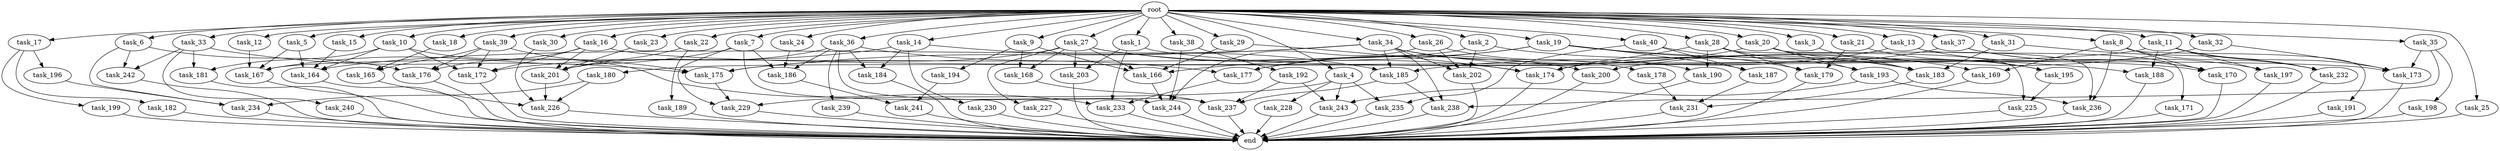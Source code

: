 digraph G {
  task_12 [size="2.048000"];
  task_199 [size="154618822.656000"];
  task_36 [size="2.048000"];
  task_19 [size="2.048000"];
  task_180 [size="1717986918.400000"];
  task_196 [size="154618822.656000"];
  root [size="0.000000"];
  task_10 [size="2.048000"];
  task_168 [size="309237645.312000"];
  task_18 [size="2.048000"];
  task_189 [size="1391569403.904000"];
  task_183 [size="2422361554.944000"];
  task_4 [size="2.048000"];
  task_33 [size="2.048000"];
  task_235 [size="309237645.312000"];
  task_234 [size="1992864825.344000"];
  task_8 [size="2.048000"];
  task_15 [size="2.048000"];
  task_5 [size="2.048000"];
  end [size="0.000000"];
  task_228 [size="154618822.656000"];
  task_27 [size="2.048000"];
  task_169 [size="773094113.280000"];
  task_167 [size="3470333575.168000"];
  task_14 [size="2.048000"];
  task_21 [size="2.048000"];
  task_38 [size="2.048000"];
  task_241 [size="498216206.336000"];
  task_16 [size="2.048000"];
  task_7 [size="2.048000"];
  task_242 [size="1992864825.344000"];
  task_227 [size="154618822.656000"];
  task_203 [size="1254130450.432000"];
  task_225 [size="1047972020.224000"];
  task_26 [size="2.048000"];
  task_177 [size="2302102470.656000"];
  task_239 [size="618475290.624000"];
  task_193 [size="996432412.672000"];
  task_229 [size="1975684956.160000"];
  task_30 [size="2.048000"];
  task_39 [size="2.048000"];
  task_172 [size="5153960755.200000"];
  task_164 [size="1580547964.928000"];
  task_226 [size="1958505086.976000"];
  task_200 [size="223338299.392000"];
  task_171 [size="429496729.600000"];
  task_197 [size="1992864825.344000"];
  task_165 [size="2491081031.680000"];
  task_179 [size="1614907703.296000"];
  task_182 [size="154618822.656000"];
  task_192 [size="154618822.656000"];
  task_231 [size="1529008357.376000"];
  task_201 [size="4827543240.704000"];
  task_17 [size="2.048000"];
  task_166 [size="1769526525.952000"];
  task_31 [size="2.048000"];
  task_170 [size="1958505086.976000"];
  task_194 [size="154618822.656000"];
  task_2 [size="2.048000"];
  task_237 [size="2576980377.600000"];
  task_35 [size="2.048000"];
  task_3 [size="2.048000"];
  task_187 [size="996432412.672000"];
  task_40 [size="2.048000"];
  task_230 [size="1717986918.400000"];
  task_181 [size="2336462209.024000"];
  task_232 [size="2302102470.656000"];
  task_184 [size="2336462209.024000"];
  task_22 [size="2.048000"];
  task_191 [size="154618822.656000"];
  task_29 [size="2.048000"];
  task_198 [size="618475290.624000"];
  task_244 [size="2405181685.760000"];
  task_28 [size="2.048000"];
  task_176 [size="3092376453.120000"];
  task_175 [size="3246995275.776000"];
  task_233 [size="2147483648.000000"];
  task_23 [size="2.048000"];
  task_190 [size="1047972020.224000"];
  task_25 [size="2.048000"];
  task_6 [size="2.048000"];
  task_32 [size="2.048000"];
  task_188 [size="2559800508.416000"];
  task_20 [size="2.048000"];
  task_243 [size="1683627180.032000"];
  task_238 [size="1322849927.168000"];
  task_9 [size="2.048000"];
  task_37 [size="2.048000"];
  task_236 [size="2095944040.448000"];
  task_1 [size="2.048000"];
  task_195 [size="996432412.672000"];
  task_185 [size="2422361554.944000"];
  task_186 [size="2439541424.128000"];
  task_34 [size="2.048000"];
  task_240 [size="1717986918.400000"];
  task_202 [size="1322849927.168000"];
  task_173 [size="4123168604.160000"];
  task_174 [size="1666447310.848000"];
  task_178 [size="274877906.944000"];
  task_13 [size="2.048000"];
  task_24 [size="2.048000"];
  task_11 [size="2.048000"];

  task_12 -> task_167 [size="679477248.000000"];
  task_199 -> end [size="1.000000"];
  task_36 -> task_201 [size="301989888.000000"];
  task_36 -> task_184 [size="301989888.000000"];
  task_36 -> task_186 [size="301989888.000000"];
  task_36 -> task_237 [size="301989888.000000"];
  task_36 -> task_177 [size="301989888.000000"];
  task_36 -> task_239 [size="301989888.000000"];
  task_19 -> task_187 [size="411041792.000000"];
  task_19 -> task_177 [size="411041792.000000"];
  task_19 -> task_166 [size="411041792.000000"];
  task_19 -> task_179 [size="411041792.000000"];
  task_19 -> task_188 [size="411041792.000000"];
  task_180 -> task_234 [size="301989888.000000"];
  task_180 -> task_226 [size="301989888.000000"];
  task_196 -> task_234 [size="536870912.000000"];
  root -> task_12 [size="1.000000"];
  root -> task_35 [size="1.000000"];
  root -> task_14 [size="1.000000"];
  root -> task_36 [size="1.000000"];
  root -> task_37 [size="1.000000"];
  root -> task_6 [size="1.000000"];
  root -> task_32 [size="1.000000"];
  root -> task_38 [size="1.000000"];
  root -> task_19 [size="1.000000"];
  root -> task_13 [size="1.000000"];
  root -> task_20 [size="1.000000"];
  root -> task_16 [size="1.000000"];
  root -> task_9 [size="1.000000"];
  root -> task_31 [size="1.000000"];
  root -> task_10 [size="1.000000"];
  root -> task_1 [size="1.000000"];
  root -> task_18 [size="1.000000"];
  root -> task_5 [size="1.000000"];
  root -> task_2 [size="1.000000"];
  root -> task_4 [size="1.000000"];
  root -> task_27 [size="1.000000"];
  root -> task_11 [size="1.000000"];
  root -> task_23 [size="1.000000"];
  root -> task_3 [size="1.000000"];
  root -> task_26 [size="1.000000"];
  root -> task_7 [size="1.000000"];
  root -> task_40 [size="1.000000"];
  root -> task_34 [size="1.000000"];
  root -> task_17 [size="1.000000"];
  root -> task_33 [size="1.000000"];
  root -> task_15 [size="1.000000"];
  root -> task_22 [size="1.000000"];
  root -> task_29 [size="1.000000"];
  root -> task_8 [size="1.000000"];
  root -> task_30 [size="1.000000"];
  root -> task_39 [size="1.000000"];
  root -> task_25 [size="1.000000"];
  root -> task_24 [size="1.000000"];
  root -> task_21 [size="1.000000"];
  root -> task_28 [size="1.000000"];
  task_10 -> task_172 [size="301989888.000000"];
  task_10 -> task_233 [size="301989888.000000"];
  task_10 -> task_181 [size="301989888.000000"];
  task_10 -> task_164 [size="301989888.000000"];
  task_168 -> task_237 [size="536870912.000000"];
  task_18 -> task_165 [size="679477248.000000"];
  task_189 -> end [size="1.000000"];
  task_183 -> task_231 [size="536870912.000000"];
  task_4 -> task_235 [size="75497472.000000"];
  task_4 -> task_243 [size="75497472.000000"];
  task_4 -> task_228 [size="75497472.000000"];
  task_4 -> task_229 [size="75497472.000000"];
  task_33 -> task_175 [size="838860800.000000"];
  task_33 -> task_242 [size="838860800.000000"];
  task_33 -> task_181 [size="838860800.000000"];
  task_33 -> task_240 [size="838860800.000000"];
  task_235 -> end [size="1.000000"];
  task_234 -> end [size="1.000000"];
  task_8 -> task_170 [size="75497472.000000"];
  task_8 -> task_232 [size="75497472.000000"];
  task_8 -> task_169 [size="75497472.000000"];
  task_8 -> task_236 [size="75497472.000000"];
  task_8 -> task_191 [size="75497472.000000"];
  task_15 -> task_164 [size="301989888.000000"];
  task_5 -> task_167 [size="33554432.000000"];
  task_5 -> task_164 [size="33554432.000000"];
  task_228 -> end [size="1.000000"];
  task_27 -> task_227 [size="75497472.000000"];
  task_27 -> task_175 [size="75497472.000000"];
  task_27 -> task_166 [size="75497472.000000"];
  task_27 -> task_200 [size="75497472.000000"];
  task_27 -> task_203 [size="75497472.000000"];
  task_27 -> task_168 [size="75497472.000000"];
  task_27 -> task_174 [size="75497472.000000"];
  task_169 -> end [size="1.000000"];
  task_167 -> end [size="1.000000"];
  task_14 -> task_172 [size="838860800.000000"];
  task_14 -> task_184 [size="838860800.000000"];
  task_14 -> task_230 [size="838860800.000000"];
  task_14 -> task_185 [size="838860800.000000"];
  task_21 -> task_195 [size="75497472.000000"];
  task_21 -> task_179 [size="75497472.000000"];
  task_38 -> task_244 [size="75497472.000000"];
  task_38 -> task_192 [size="75497472.000000"];
  task_241 -> end [size="1.000000"];
  task_16 -> task_201 [size="838860800.000000"];
  task_16 -> task_172 [size="838860800.000000"];
  task_16 -> task_173 [size="838860800.000000"];
  task_16 -> task_176 [size="838860800.000000"];
  task_7 -> task_244 [size="679477248.000000"];
  task_7 -> task_167 [size="679477248.000000"];
  task_7 -> task_186 [size="679477248.000000"];
  task_7 -> task_229 [size="679477248.000000"];
  task_242 -> end [size="1.000000"];
  task_227 -> end [size="1.000000"];
  task_203 -> end [size="1.000000"];
  task_225 -> end [size="1.000000"];
  task_26 -> task_190 [size="209715200.000000"];
  task_26 -> task_244 [size="209715200.000000"];
  task_26 -> task_202 [size="209715200.000000"];
  task_177 -> task_233 [size="209715200.000000"];
  task_239 -> end [size="1.000000"];
  task_193 -> task_236 [size="536870912.000000"];
  task_193 -> task_243 [size="536870912.000000"];
  task_229 -> end [size="1.000000"];
  task_30 -> task_226 [size="209715200.000000"];
  task_39 -> task_172 [size="536870912.000000"];
  task_39 -> task_165 [size="536870912.000000"];
  task_39 -> task_176 [size="536870912.000000"];
  task_39 -> task_175 [size="536870912.000000"];
  task_172 -> end [size="1.000000"];
  task_164 -> end [size="1.000000"];
  task_226 -> end [size="1.000000"];
  task_200 -> end [size="1.000000"];
  task_171 -> end [size="1.000000"];
  task_197 -> end [size="1.000000"];
  task_165 -> task_226 [size="33554432.000000"];
  task_179 -> end [size="1.000000"];
  task_182 -> end [size="1.000000"];
  task_192 -> task_243 [size="209715200.000000"];
  task_192 -> task_237 [size="209715200.000000"];
  task_231 -> end [size="1.000000"];
  task_201 -> task_226 [size="411041792.000000"];
  task_17 -> task_182 [size="75497472.000000"];
  task_17 -> task_196 [size="75497472.000000"];
  task_17 -> task_199 [size="75497472.000000"];
  task_166 -> task_244 [size="209715200.000000"];
  task_31 -> task_183 [size="209715200.000000"];
  task_31 -> task_232 [size="209715200.000000"];
  task_170 -> end [size="1.000000"];
  task_194 -> task_241 [size="33554432.000000"];
  task_2 -> task_169 [size="301989888.000000"];
  task_2 -> task_202 [size="301989888.000000"];
  task_2 -> task_167 [size="301989888.000000"];
  task_237 -> end [size="1.000000"];
  task_35 -> task_173 [size="301989888.000000"];
  task_35 -> task_198 [size="301989888.000000"];
  task_35 -> task_238 [size="301989888.000000"];
  task_3 -> task_183 [size="536870912.000000"];
  task_187 -> task_231 [size="75497472.000000"];
  task_40 -> task_187 [size="75497472.000000"];
  task_40 -> task_235 [size="75497472.000000"];
  task_40 -> task_193 [size="75497472.000000"];
  task_230 -> end [size="1.000000"];
  task_181 -> end [size="1.000000"];
  task_232 -> end [size="1.000000"];
  task_184 -> end [size="1.000000"];
  task_22 -> task_201 [size="679477248.000000"];
  task_22 -> task_189 [size="679477248.000000"];
  task_191 -> end [size="1.000000"];
  task_29 -> task_166 [size="301989888.000000"];
  task_29 -> task_174 [size="301989888.000000"];
  task_198 -> end [size="1.000000"];
  task_244 -> end [size="1.000000"];
  task_28 -> task_183 [size="301989888.000000"];
  task_28 -> task_190 [size="301989888.000000"];
  task_28 -> task_174 [size="301989888.000000"];
  task_28 -> task_179 [size="301989888.000000"];
  task_28 -> task_225 [size="301989888.000000"];
  task_176 -> end [size="1.000000"];
  task_175 -> task_229 [size="209715200.000000"];
  task_233 -> end [size="1.000000"];
  task_23 -> task_201 [size="536870912.000000"];
  task_190 -> end [size="1.000000"];
  task_25 -> end [size="1.000000"];
  task_6 -> task_234 [size="134217728.000000"];
  task_6 -> task_176 [size="134217728.000000"];
  task_6 -> task_242 [size="134217728.000000"];
  task_32 -> task_173 [size="33554432.000000"];
  task_32 -> task_200 [size="33554432.000000"];
  task_188 -> end [size="1.000000"];
  task_20 -> task_236 [size="411041792.000000"];
  task_20 -> task_177 [size="411041792.000000"];
  task_20 -> task_195 [size="411041792.000000"];
  task_20 -> task_193 [size="411041792.000000"];
  task_243 -> end [size="1.000000"];
  task_238 -> end [size="1.000000"];
  task_9 -> task_166 [size="75497472.000000"];
  task_9 -> task_168 [size="75497472.000000"];
  task_9 -> task_194 [size="75497472.000000"];
  task_37 -> task_170 [size="134217728.000000"];
  task_37 -> task_197 [size="134217728.000000"];
  task_37 -> task_174 [size="134217728.000000"];
  task_236 -> end [size="1.000000"];
  task_1 -> task_170 [size="536870912.000000"];
  task_1 -> task_203 [size="536870912.000000"];
  task_1 -> task_233 [size="536870912.000000"];
  task_195 -> task_225 [size="209715200.000000"];
  task_185 -> task_238 [size="209715200.000000"];
  task_185 -> task_237 [size="209715200.000000"];
  task_186 -> task_241 [size="209715200.000000"];
  task_34 -> task_183 [size="134217728.000000"];
  task_34 -> task_175 [size="134217728.000000"];
  task_34 -> task_202 [size="134217728.000000"];
  task_34 -> task_238 [size="134217728.000000"];
  task_34 -> task_178 [size="134217728.000000"];
  task_34 -> task_164 [size="134217728.000000"];
  task_34 -> task_185 [size="134217728.000000"];
  task_240 -> end [size="1.000000"];
  task_202 -> end [size="1.000000"];
  task_173 -> end [size="1.000000"];
  task_174 -> end [size="1.000000"];
  task_178 -> task_231 [size="134217728.000000"];
  task_13 -> task_170 [size="209715200.000000"];
  task_13 -> task_185 [size="209715200.000000"];
  task_13 -> task_171 [size="209715200.000000"];
  task_24 -> task_186 [size="209715200.000000"];
  task_11 -> task_180 [size="838860800.000000"];
  task_11 -> task_197 [size="838860800.000000"];
  task_11 -> task_188 [size="838860800.000000"];
  task_11 -> task_173 [size="838860800.000000"];
  task_11 -> task_232 [size="838860800.000000"];
}
